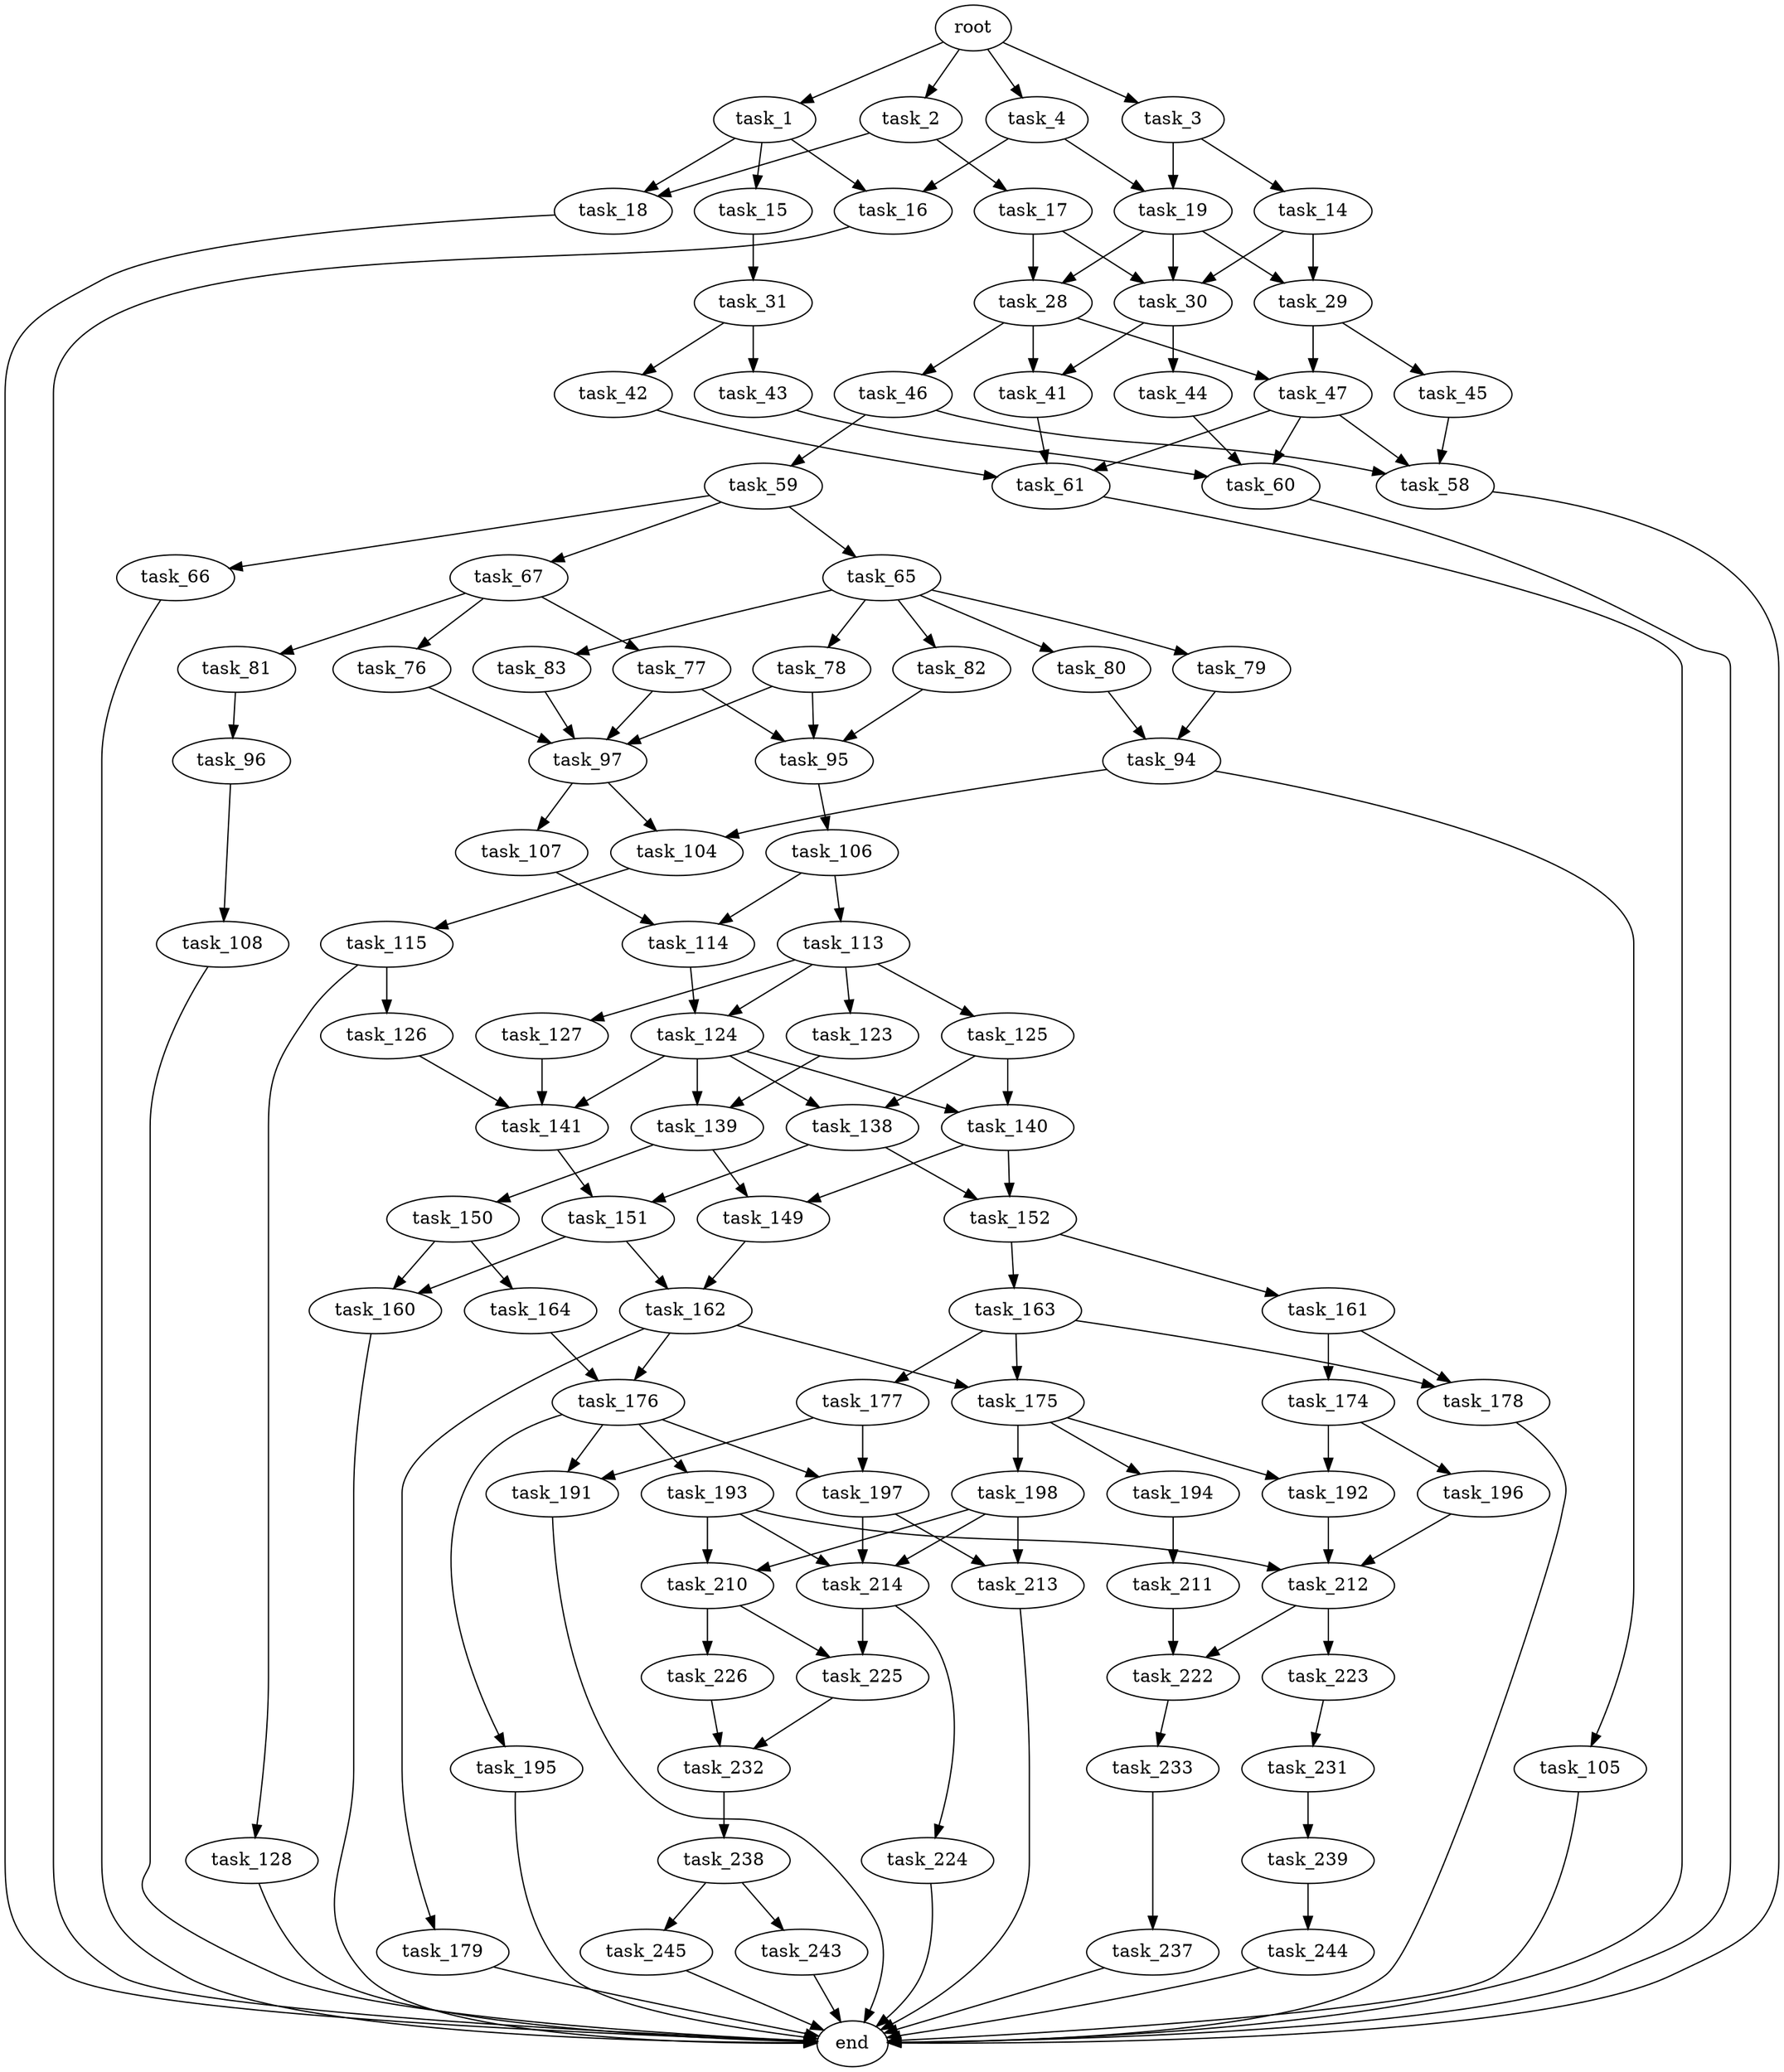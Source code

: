 digraph G {
  root [size="0.000000"];
  task_1 [size="1073741824000.000000"];
  task_2 [size="25355223126.000000"];
  task_3 [size="1073741824000.000000"];
  task_4 [size="134217728000.000000"];
  task_15 [size="1278689321.000000"];
  task_16 [size="957124622.000000"];
  task_18 [size="206048313874.000000"];
  task_17 [size="21652132017.000000"];
  task_14 [size="33347370356.000000"];
  task_19 [size="421047933312.000000"];
  task_29 [size="150479696380.000000"];
  task_30 [size="108330098701.000000"];
  task_31 [size="1073741824000.000000"];
  end [size="0.000000"];
  task_28 [size="134217728000.000000"];
  task_41 [size="10660353964.000000"];
  task_46 [size="134217728000.000000"];
  task_47 [size="28991029248.000000"];
  task_45 [size="368293445632.000000"];
  task_44 [size="1089907138.000000"];
  task_42 [size="782757789696.000000"];
  task_43 [size="388229621997.000000"];
  task_61 [size="73416139884.000000"];
  task_60 [size="400485136504.000000"];
  task_58 [size="549755813888.000000"];
  task_59 [size="594965202240.000000"];
  task_65 [size="129741047904.000000"];
  task_66 [size="559918406154.000000"];
  task_67 [size="16015076637.000000"];
  task_78 [size="244459541551.000000"];
  task_79 [size="29482885372.000000"];
  task_80 [size="1067311471.000000"];
  task_82 [size="110370971933.000000"];
  task_83 [size="8376172850.000000"];
  task_76 [size="8589934592.000000"];
  task_77 [size="13980938207.000000"];
  task_81 [size="368293445632.000000"];
  task_97 [size="335070316939.000000"];
  task_95 [size="25099340400.000000"];
  task_94 [size="42239533720.000000"];
  task_96 [size="28991029248.000000"];
  task_104 [size="28991029248.000000"];
  task_105 [size="149535277024.000000"];
  task_106 [size="7094527625.000000"];
  task_108 [size="142952102184.000000"];
  task_107 [size="1589443225.000000"];
  task_115 [size="231928233984.000000"];
  task_113 [size="8936971495.000000"];
  task_114 [size="10294434800.000000"];
  task_123 [size="15095490246.000000"];
  task_124 [size="782757789696.000000"];
  task_125 [size="10470267042.000000"];
  task_127 [size="599432197104.000000"];
  task_126 [size="1073741824000.000000"];
  task_128 [size="577808068032.000000"];
  task_139 [size="113984473170.000000"];
  task_138 [size="118991264672.000000"];
  task_140 [size="231928233984.000000"];
  task_141 [size="1277838363950.000000"];
  task_151 [size="833118836.000000"];
  task_152 [size="43152424203.000000"];
  task_149 [size="134217728000.000000"];
  task_150 [size="3938246914.000000"];
  task_162 [size="68719476736.000000"];
  task_160 [size="368293445632.000000"];
  task_164 [size="28849926572.000000"];
  task_161 [size="109357811850.000000"];
  task_163 [size="13858357167.000000"];
  task_174 [size="2069165139.000000"];
  task_178 [size="368293445632.000000"];
  task_175 [size="190654806992.000000"];
  task_176 [size="900017441126.000000"];
  task_179 [size="28445576128.000000"];
  task_177 [size="663318120470.000000"];
  task_192 [size="782757789696.000000"];
  task_196 [size="107268196474.000000"];
  task_194 [size="2912763434.000000"];
  task_198 [size="24598311009.000000"];
  task_191 [size="231928233984.000000"];
  task_193 [size="134217728000.000000"];
  task_195 [size="11797422779.000000"];
  task_197 [size="34584537603.000000"];
  task_212 [size="5034345462.000000"];
  task_210 [size="368293445632.000000"];
  task_214 [size="36727724358.000000"];
  task_211 [size="68719476736.000000"];
  task_213 [size="194644976088.000000"];
  task_225 [size="8589934592.000000"];
  task_226 [size="7921911677.000000"];
  task_222 [size="1737548165.000000"];
  task_223 [size="1231507796300.000000"];
  task_224 [size="28617449139.000000"];
  task_233 [size="7304860756.000000"];
  task_231 [size="782757789696.000000"];
  task_232 [size="39248513367.000000"];
  task_239 [size="37114369586.000000"];
  task_238 [size="472077837659.000000"];
  task_237 [size="28991029248.000000"];
  task_243 [size="540492162496.000000"];
  task_245 [size="8589934592.000000"];
  task_244 [size="28991029248.000000"];

  root -> task_1 [size="1.000000"];
  root -> task_2 [size="1.000000"];
  root -> task_3 [size="1.000000"];
  root -> task_4 [size="1.000000"];
  task_1 -> task_15 [size="838860800.000000"];
  task_1 -> task_16 [size="838860800.000000"];
  task_1 -> task_18 [size="838860800.000000"];
  task_2 -> task_17 [size="679477248.000000"];
  task_2 -> task_18 [size="679477248.000000"];
  task_3 -> task_14 [size="838860800.000000"];
  task_3 -> task_19 [size="838860800.000000"];
  task_4 -> task_16 [size="209715200.000000"];
  task_4 -> task_19 [size="209715200.000000"];
  task_15 -> task_31 [size="33554432.000000"];
  task_16 -> end [size="1.000000"];
  task_18 -> end [size="1.000000"];
  task_17 -> task_28 [size="411041792.000000"];
  task_17 -> task_30 [size="411041792.000000"];
  task_14 -> task_29 [size="838860800.000000"];
  task_14 -> task_30 [size="838860800.000000"];
  task_19 -> task_28 [size="301989888.000000"];
  task_19 -> task_29 [size="301989888.000000"];
  task_19 -> task_30 [size="301989888.000000"];
  task_29 -> task_45 [size="536870912.000000"];
  task_29 -> task_47 [size="536870912.000000"];
  task_30 -> task_41 [size="301989888.000000"];
  task_30 -> task_44 [size="301989888.000000"];
  task_31 -> task_42 [size="838860800.000000"];
  task_31 -> task_43 [size="838860800.000000"];
  task_28 -> task_41 [size="209715200.000000"];
  task_28 -> task_46 [size="209715200.000000"];
  task_28 -> task_47 [size="209715200.000000"];
  task_41 -> task_61 [size="411041792.000000"];
  task_46 -> task_58 [size="209715200.000000"];
  task_46 -> task_59 [size="209715200.000000"];
  task_47 -> task_58 [size="75497472.000000"];
  task_47 -> task_60 [size="75497472.000000"];
  task_47 -> task_61 [size="75497472.000000"];
  task_45 -> task_58 [size="411041792.000000"];
  task_44 -> task_60 [size="33554432.000000"];
  task_42 -> task_61 [size="679477248.000000"];
  task_43 -> task_60 [size="411041792.000000"];
  task_61 -> end [size="1.000000"];
  task_60 -> end [size="1.000000"];
  task_58 -> end [size="1.000000"];
  task_59 -> task_65 [size="411041792.000000"];
  task_59 -> task_66 [size="411041792.000000"];
  task_59 -> task_67 [size="411041792.000000"];
  task_65 -> task_78 [size="301989888.000000"];
  task_65 -> task_79 [size="301989888.000000"];
  task_65 -> task_80 [size="301989888.000000"];
  task_65 -> task_82 [size="301989888.000000"];
  task_65 -> task_83 [size="301989888.000000"];
  task_66 -> end [size="1.000000"];
  task_67 -> task_76 [size="301989888.000000"];
  task_67 -> task_77 [size="301989888.000000"];
  task_67 -> task_81 [size="301989888.000000"];
  task_78 -> task_95 [size="209715200.000000"];
  task_78 -> task_97 [size="209715200.000000"];
  task_79 -> task_94 [size="679477248.000000"];
  task_80 -> task_94 [size="33554432.000000"];
  task_82 -> task_95 [size="75497472.000000"];
  task_83 -> task_97 [size="411041792.000000"];
  task_76 -> task_97 [size="33554432.000000"];
  task_77 -> task_95 [size="411041792.000000"];
  task_77 -> task_97 [size="411041792.000000"];
  task_81 -> task_96 [size="411041792.000000"];
  task_97 -> task_104 [size="838860800.000000"];
  task_97 -> task_107 [size="838860800.000000"];
  task_95 -> task_106 [size="838860800.000000"];
  task_94 -> task_104 [size="679477248.000000"];
  task_94 -> task_105 [size="679477248.000000"];
  task_96 -> task_108 [size="75497472.000000"];
  task_104 -> task_115 [size="75497472.000000"];
  task_105 -> end [size="1.000000"];
  task_106 -> task_113 [size="411041792.000000"];
  task_106 -> task_114 [size="411041792.000000"];
  task_108 -> end [size="1.000000"];
  task_107 -> task_114 [size="75497472.000000"];
  task_115 -> task_126 [size="301989888.000000"];
  task_115 -> task_128 [size="301989888.000000"];
  task_113 -> task_123 [size="209715200.000000"];
  task_113 -> task_124 [size="209715200.000000"];
  task_113 -> task_125 [size="209715200.000000"];
  task_113 -> task_127 [size="209715200.000000"];
  task_114 -> task_124 [size="679477248.000000"];
  task_123 -> task_139 [size="536870912.000000"];
  task_124 -> task_138 [size="679477248.000000"];
  task_124 -> task_139 [size="679477248.000000"];
  task_124 -> task_140 [size="679477248.000000"];
  task_124 -> task_141 [size="679477248.000000"];
  task_125 -> task_138 [size="209715200.000000"];
  task_125 -> task_140 [size="209715200.000000"];
  task_127 -> task_141 [size="536870912.000000"];
  task_126 -> task_141 [size="838860800.000000"];
  task_128 -> end [size="1.000000"];
  task_139 -> task_149 [size="301989888.000000"];
  task_139 -> task_150 [size="301989888.000000"];
  task_138 -> task_151 [size="411041792.000000"];
  task_138 -> task_152 [size="411041792.000000"];
  task_140 -> task_149 [size="301989888.000000"];
  task_140 -> task_152 [size="301989888.000000"];
  task_141 -> task_151 [size="838860800.000000"];
  task_151 -> task_160 [size="33554432.000000"];
  task_151 -> task_162 [size="33554432.000000"];
  task_152 -> task_161 [size="679477248.000000"];
  task_152 -> task_163 [size="679477248.000000"];
  task_149 -> task_162 [size="209715200.000000"];
  task_150 -> task_160 [size="301989888.000000"];
  task_150 -> task_164 [size="301989888.000000"];
  task_162 -> task_175 [size="134217728.000000"];
  task_162 -> task_176 [size="134217728.000000"];
  task_162 -> task_179 [size="134217728.000000"];
  task_160 -> end [size="1.000000"];
  task_164 -> task_176 [size="33554432.000000"];
  task_161 -> task_174 [size="75497472.000000"];
  task_161 -> task_178 [size="75497472.000000"];
  task_163 -> task_175 [size="301989888.000000"];
  task_163 -> task_177 [size="301989888.000000"];
  task_163 -> task_178 [size="301989888.000000"];
  task_174 -> task_192 [size="33554432.000000"];
  task_174 -> task_196 [size="33554432.000000"];
  task_178 -> end [size="1.000000"];
  task_175 -> task_192 [size="536870912.000000"];
  task_175 -> task_194 [size="536870912.000000"];
  task_175 -> task_198 [size="536870912.000000"];
  task_176 -> task_191 [size="679477248.000000"];
  task_176 -> task_193 [size="679477248.000000"];
  task_176 -> task_195 [size="679477248.000000"];
  task_176 -> task_197 [size="679477248.000000"];
  task_179 -> end [size="1.000000"];
  task_177 -> task_191 [size="838860800.000000"];
  task_177 -> task_197 [size="838860800.000000"];
  task_192 -> task_212 [size="679477248.000000"];
  task_196 -> task_212 [size="209715200.000000"];
  task_194 -> task_211 [size="209715200.000000"];
  task_198 -> task_210 [size="411041792.000000"];
  task_198 -> task_213 [size="411041792.000000"];
  task_198 -> task_214 [size="411041792.000000"];
  task_191 -> end [size="1.000000"];
  task_193 -> task_210 [size="209715200.000000"];
  task_193 -> task_212 [size="209715200.000000"];
  task_193 -> task_214 [size="209715200.000000"];
  task_195 -> end [size="1.000000"];
  task_197 -> task_213 [size="838860800.000000"];
  task_197 -> task_214 [size="838860800.000000"];
  task_212 -> task_222 [size="209715200.000000"];
  task_212 -> task_223 [size="209715200.000000"];
  task_210 -> task_225 [size="411041792.000000"];
  task_210 -> task_226 [size="411041792.000000"];
  task_214 -> task_224 [size="75497472.000000"];
  task_214 -> task_225 [size="75497472.000000"];
  task_211 -> task_222 [size="134217728.000000"];
  task_213 -> end [size="1.000000"];
  task_225 -> task_232 [size="33554432.000000"];
  task_226 -> task_232 [size="134217728.000000"];
  task_222 -> task_233 [size="33554432.000000"];
  task_223 -> task_231 [size="838860800.000000"];
  task_224 -> end [size="1.000000"];
  task_233 -> task_237 [size="536870912.000000"];
  task_231 -> task_239 [size="679477248.000000"];
  task_232 -> task_238 [size="33554432.000000"];
  task_239 -> task_244 [size="75497472.000000"];
  task_238 -> task_243 [size="301989888.000000"];
  task_238 -> task_245 [size="301989888.000000"];
  task_237 -> end [size="1.000000"];
  task_243 -> end [size="1.000000"];
  task_245 -> end [size="1.000000"];
  task_244 -> end [size="1.000000"];
}
